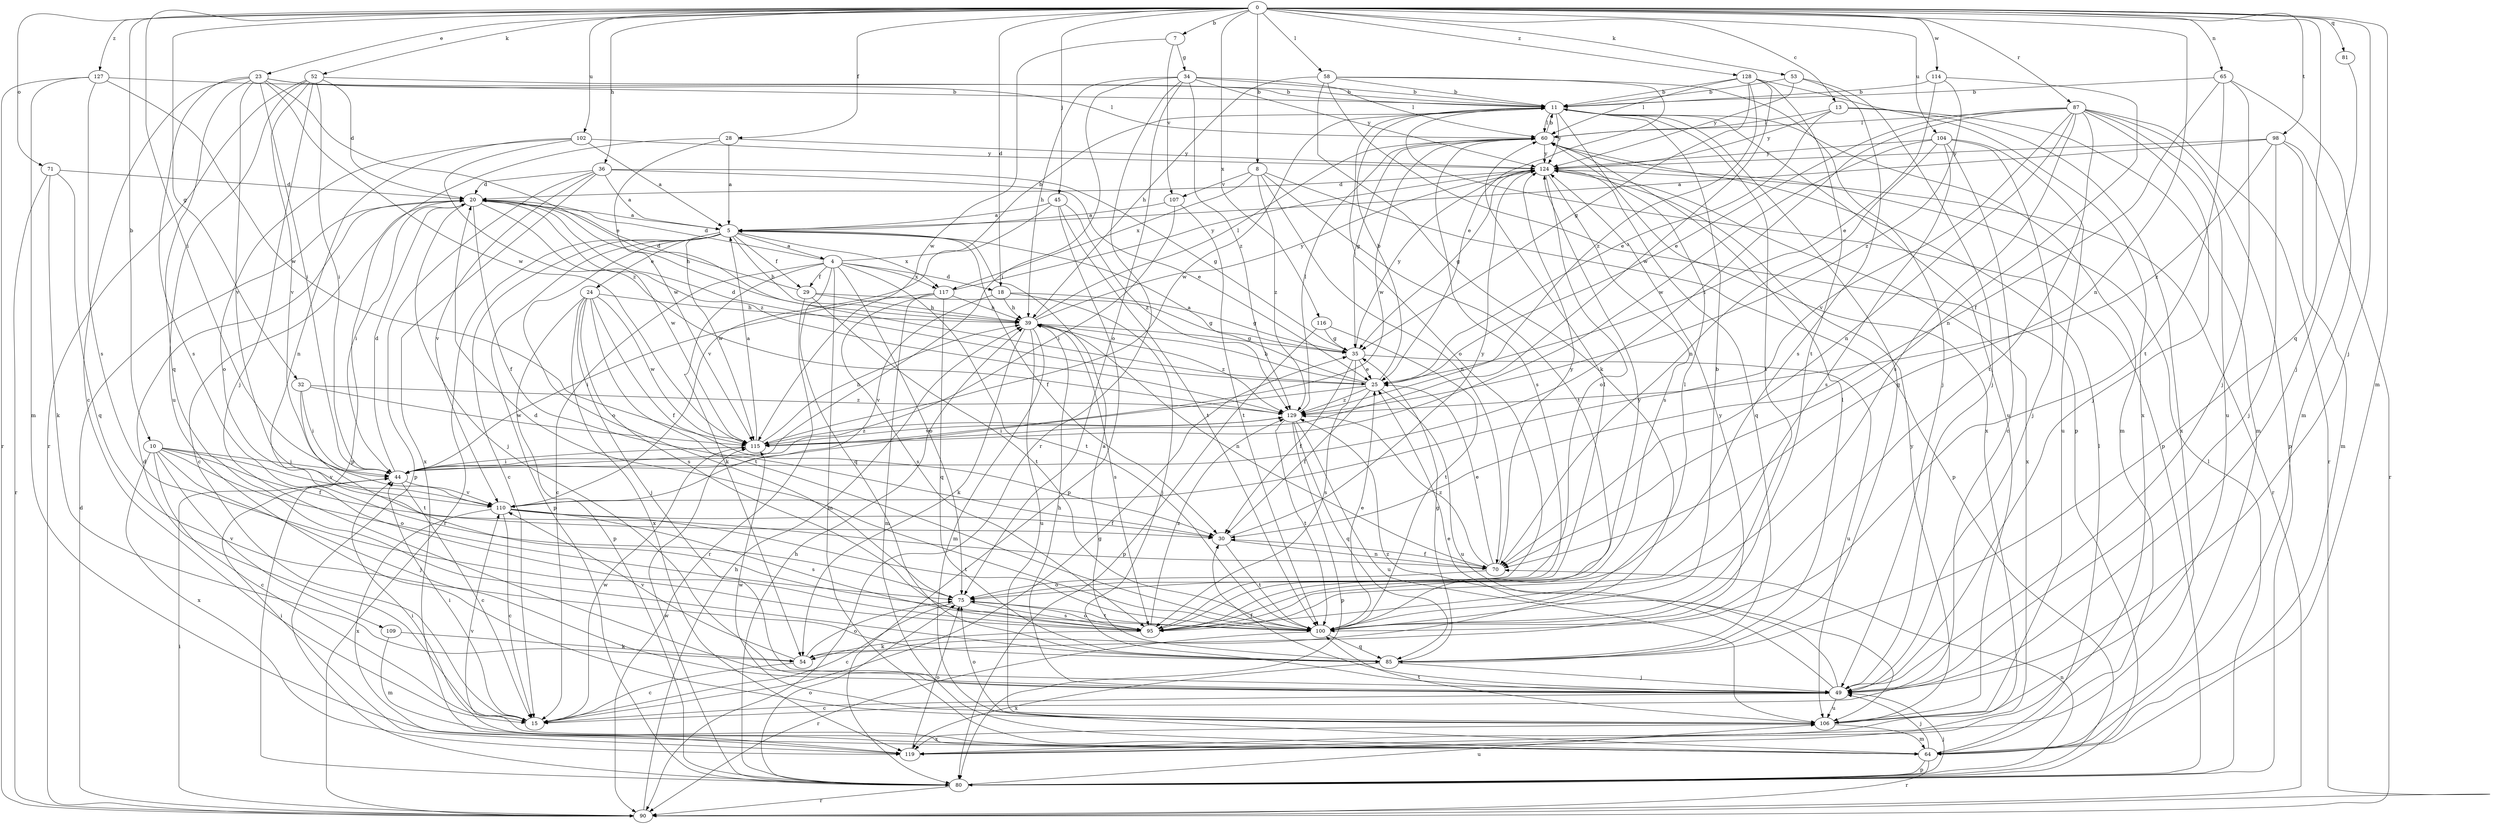 strict digraph  {
0;
4;
5;
7;
8;
10;
11;
13;
15;
18;
20;
23;
24;
25;
28;
29;
30;
32;
34;
35;
36;
39;
44;
45;
49;
52;
53;
54;
58;
60;
64;
65;
70;
71;
75;
80;
81;
85;
87;
90;
95;
98;
100;
102;
104;
106;
107;
109;
110;
114;
115;
116;
117;
119;
124;
127;
128;
129;
0 -> 7  [label=b];
0 -> 8  [label=b];
0 -> 10  [label=b];
0 -> 13  [label=c];
0 -> 18  [label=d];
0 -> 23  [label=e];
0 -> 28  [label=f];
0 -> 32  [label=g];
0 -> 36  [label=h];
0 -> 44  [label=i];
0 -> 45  [label=j];
0 -> 49  [label=j];
0 -> 52  [label=k];
0 -> 53  [label=k];
0 -> 58  [label=l];
0 -> 64  [label=m];
0 -> 65  [label=n];
0 -> 70  [label=n];
0 -> 71  [label=o];
0 -> 81  [label=q];
0 -> 85  [label=q];
0 -> 87  [label=r];
0 -> 98  [label=t];
0 -> 102  [label=u];
0 -> 104  [label=u];
0 -> 114  [label=w];
0 -> 116  [label=x];
0 -> 127  [label=z];
0 -> 128  [label=z];
4 -> 11  [label=b];
4 -> 15  [label=c];
4 -> 18  [label=d];
4 -> 20  [label=d];
4 -> 29  [label=f];
4 -> 54  [label=k];
4 -> 64  [label=m];
4 -> 75  [label=o];
4 -> 85  [label=q];
4 -> 100  [label=t];
4 -> 117  [label=x];
5 -> 4  [label=a];
5 -> 15  [label=c];
5 -> 24  [label=e];
5 -> 29  [label=f];
5 -> 30  [label=f];
5 -> 39  [label=h];
5 -> 75  [label=o];
5 -> 80  [label=p];
5 -> 90  [label=r];
5 -> 115  [label=w];
5 -> 117  [label=x];
7 -> 34  [label=g];
7 -> 107  [label=v];
7 -> 115  [label=w];
8 -> 70  [label=n];
8 -> 80  [label=p];
8 -> 100  [label=t];
8 -> 107  [label=v];
8 -> 117  [label=x];
8 -> 129  [label=z];
10 -> 15  [label=c];
10 -> 30  [label=f];
10 -> 44  [label=i];
10 -> 49  [label=j];
10 -> 75  [label=o];
10 -> 109  [label=v];
10 -> 110  [label=v];
10 -> 119  [label=x];
11 -> 60  [label=l];
11 -> 64  [label=m];
11 -> 75  [label=o];
11 -> 80  [label=p];
11 -> 85  [label=q];
11 -> 100  [label=t];
11 -> 106  [label=u];
11 -> 115  [label=w];
11 -> 119  [label=x];
11 -> 124  [label=y];
13 -> 25  [label=e];
13 -> 60  [label=l];
13 -> 64  [label=m];
13 -> 119  [label=x];
13 -> 124  [label=y];
15 -> 20  [label=d];
15 -> 35  [label=g];
15 -> 44  [label=i];
15 -> 115  [label=w];
18 -> 35  [label=g];
18 -> 39  [label=h];
18 -> 49  [label=j];
18 -> 110  [label=v];
20 -> 5  [label=a];
20 -> 15  [label=c];
20 -> 30  [label=f];
20 -> 39  [label=h];
20 -> 44  [label=i];
20 -> 49  [label=j];
20 -> 115  [label=w];
20 -> 129  [label=z];
23 -> 11  [label=b];
23 -> 15  [label=c];
23 -> 25  [label=e];
23 -> 44  [label=i];
23 -> 60  [label=l];
23 -> 85  [label=q];
23 -> 95  [label=s];
23 -> 110  [label=v];
23 -> 115  [label=w];
24 -> 30  [label=f];
24 -> 39  [label=h];
24 -> 49  [label=j];
24 -> 80  [label=p];
24 -> 95  [label=s];
24 -> 100  [label=t];
24 -> 115  [label=w];
24 -> 119  [label=x];
25 -> 5  [label=a];
25 -> 11  [label=b];
25 -> 20  [label=d];
25 -> 30  [label=f];
25 -> 39  [label=h];
25 -> 44  [label=i];
25 -> 106  [label=u];
25 -> 129  [label=z];
28 -> 5  [label=a];
28 -> 80  [label=p];
28 -> 115  [label=w];
28 -> 124  [label=y];
29 -> 20  [label=d];
29 -> 35  [label=g];
29 -> 39  [label=h];
29 -> 90  [label=r];
29 -> 100  [label=t];
30 -> 70  [label=n];
30 -> 100  [label=t];
30 -> 124  [label=y];
32 -> 44  [label=i];
32 -> 100  [label=t];
32 -> 115  [label=w];
32 -> 129  [label=z];
34 -> 11  [label=b];
34 -> 39  [label=h];
34 -> 44  [label=i];
34 -> 60  [label=l];
34 -> 75  [label=o];
34 -> 90  [label=r];
34 -> 124  [label=y];
34 -> 129  [label=z];
35 -> 25  [label=e];
35 -> 30  [label=f];
35 -> 95  [label=s];
35 -> 106  [label=u];
35 -> 124  [label=y];
36 -> 5  [label=a];
36 -> 20  [label=d];
36 -> 25  [label=e];
36 -> 35  [label=g];
36 -> 80  [label=p];
36 -> 110  [label=v];
36 -> 119  [label=x];
39 -> 35  [label=g];
39 -> 54  [label=k];
39 -> 60  [label=l];
39 -> 64  [label=m];
39 -> 70  [label=n];
39 -> 95  [label=s];
39 -> 106  [label=u];
39 -> 124  [label=y];
39 -> 129  [label=z];
44 -> 15  [label=c];
44 -> 20  [label=d];
44 -> 110  [label=v];
45 -> 5  [label=a];
45 -> 80  [label=p];
45 -> 100  [label=t];
45 -> 110  [label=v];
45 -> 129  [label=z];
49 -> 15  [label=c];
49 -> 25  [label=e];
49 -> 30  [label=f];
49 -> 39  [label=h];
49 -> 106  [label=u];
49 -> 129  [label=z];
52 -> 11  [label=b];
52 -> 20  [label=d];
52 -> 44  [label=i];
52 -> 49  [label=j];
52 -> 90  [label=r];
52 -> 106  [label=u];
52 -> 110  [label=v];
53 -> 11  [label=b];
53 -> 49  [label=j];
53 -> 95  [label=s];
53 -> 124  [label=y];
54 -> 15  [label=c];
54 -> 75  [label=o];
54 -> 110  [label=v];
54 -> 124  [label=y];
58 -> 11  [label=b];
58 -> 25  [label=e];
58 -> 39  [label=h];
58 -> 49  [label=j];
58 -> 54  [label=k];
58 -> 80  [label=p];
60 -> 11  [label=b];
60 -> 35  [label=g];
60 -> 95  [label=s];
60 -> 115  [label=w];
60 -> 124  [label=y];
64 -> 44  [label=i];
64 -> 49  [label=j];
64 -> 60  [label=l];
64 -> 80  [label=p];
64 -> 90  [label=r];
64 -> 110  [label=v];
65 -> 11  [label=b];
65 -> 30  [label=f];
65 -> 49  [label=j];
65 -> 64  [label=m];
65 -> 100  [label=t];
70 -> 25  [label=e];
70 -> 30  [label=f];
70 -> 75  [label=o];
70 -> 124  [label=y];
70 -> 129  [label=z];
71 -> 20  [label=d];
71 -> 54  [label=k];
71 -> 85  [label=q];
71 -> 90  [label=r];
75 -> 15  [label=c];
75 -> 95  [label=s];
75 -> 100  [label=t];
80 -> 39  [label=h];
80 -> 49  [label=j];
80 -> 60  [label=l];
80 -> 70  [label=n];
80 -> 75  [label=o];
80 -> 90  [label=r];
80 -> 106  [label=u];
80 -> 115  [label=w];
81 -> 49  [label=j];
85 -> 5  [label=a];
85 -> 35  [label=g];
85 -> 49  [label=j];
85 -> 60  [label=l];
85 -> 119  [label=x];
87 -> 25  [label=e];
87 -> 44  [label=i];
87 -> 49  [label=j];
87 -> 60  [label=l];
87 -> 70  [label=n];
87 -> 80  [label=p];
87 -> 90  [label=r];
87 -> 95  [label=s];
87 -> 100  [label=t];
87 -> 106  [label=u];
87 -> 110  [label=v];
90 -> 20  [label=d];
90 -> 39  [label=h];
90 -> 44  [label=i];
95 -> 54  [label=k];
95 -> 60  [label=l];
95 -> 75  [label=o];
95 -> 124  [label=y];
95 -> 129  [label=z];
98 -> 5  [label=a];
98 -> 49  [label=j];
98 -> 64  [label=m];
98 -> 90  [label=r];
98 -> 124  [label=y];
98 -> 129  [label=z];
100 -> 11  [label=b];
100 -> 20  [label=d];
100 -> 25  [label=e];
100 -> 60  [label=l];
100 -> 85  [label=q];
100 -> 90  [label=r];
102 -> 5  [label=a];
102 -> 70  [label=n];
102 -> 75  [label=o];
102 -> 124  [label=y];
102 -> 129  [label=z];
104 -> 15  [label=c];
104 -> 49  [label=j];
104 -> 70  [label=n];
104 -> 95  [label=s];
104 -> 106  [label=u];
104 -> 115  [label=w];
104 -> 124  [label=y];
106 -> 64  [label=m];
106 -> 75  [label=o];
106 -> 100  [label=t];
106 -> 115  [label=w];
106 -> 119  [label=x];
106 -> 124  [label=y];
107 -> 5  [label=a];
107 -> 44  [label=i];
107 -> 100  [label=t];
109 -> 54  [label=k];
109 -> 64  [label=m];
110 -> 15  [label=c];
110 -> 30  [label=f];
110 -> 95  [label=s];
110 -> 100  [label=t];
110 -> 119  [label=x];
114 -> 11  [label=b];
114 -> 25  [label=e];
114 -> 70  [label=n];
114 -> 129  [label=z];
115 -> 5  [label=a];
115 -> 39  [label=h];
115 -> 44  [label=i];
115 -> 129  [label=z];
116 -> 35  [label=g];
116 -> 80  [label=p];
116 -> 100  [label=t];
117 -> 39  [label=h];
117 -> 44  [label=i];
117 -> 64  [label=m];
117 -> 85  [label=q];
117 -> 95  [label=s];
117 -> 124  [label=y];
119 -> 44  [label=i];
119 -> 75  [label=o];
124 -> 20  [label=d];
124 -> 35  [label=g];
124 -> 75  [label=o];
124 -> 85  [label=q];
124 -> 90  [label=r];
124 -> 95  [label=s];
124 -> 119  [label=x];
127 -> 11  [label=b];
127 -> 64  [label=m];
127 -> 90  [label=r];
127 -> 95  [label=s];
127 -> 115  [label=w];
128 -> 11  [label=b];
128 -> 35  [label=g];
128 -> 60  [label=l];
128 -> 100  [label=t];
128 -> 115  [label=w];
128 -> 119  [label=x];
128 -> 129  [label=z];
129 -> 60  [label=l];
129 -> 80  [label=p];
129 -> 85  [label=q];
129 -> 100  [label=t];
129 -> 106  [label=u];
129 -> 115  [label=w];
}
